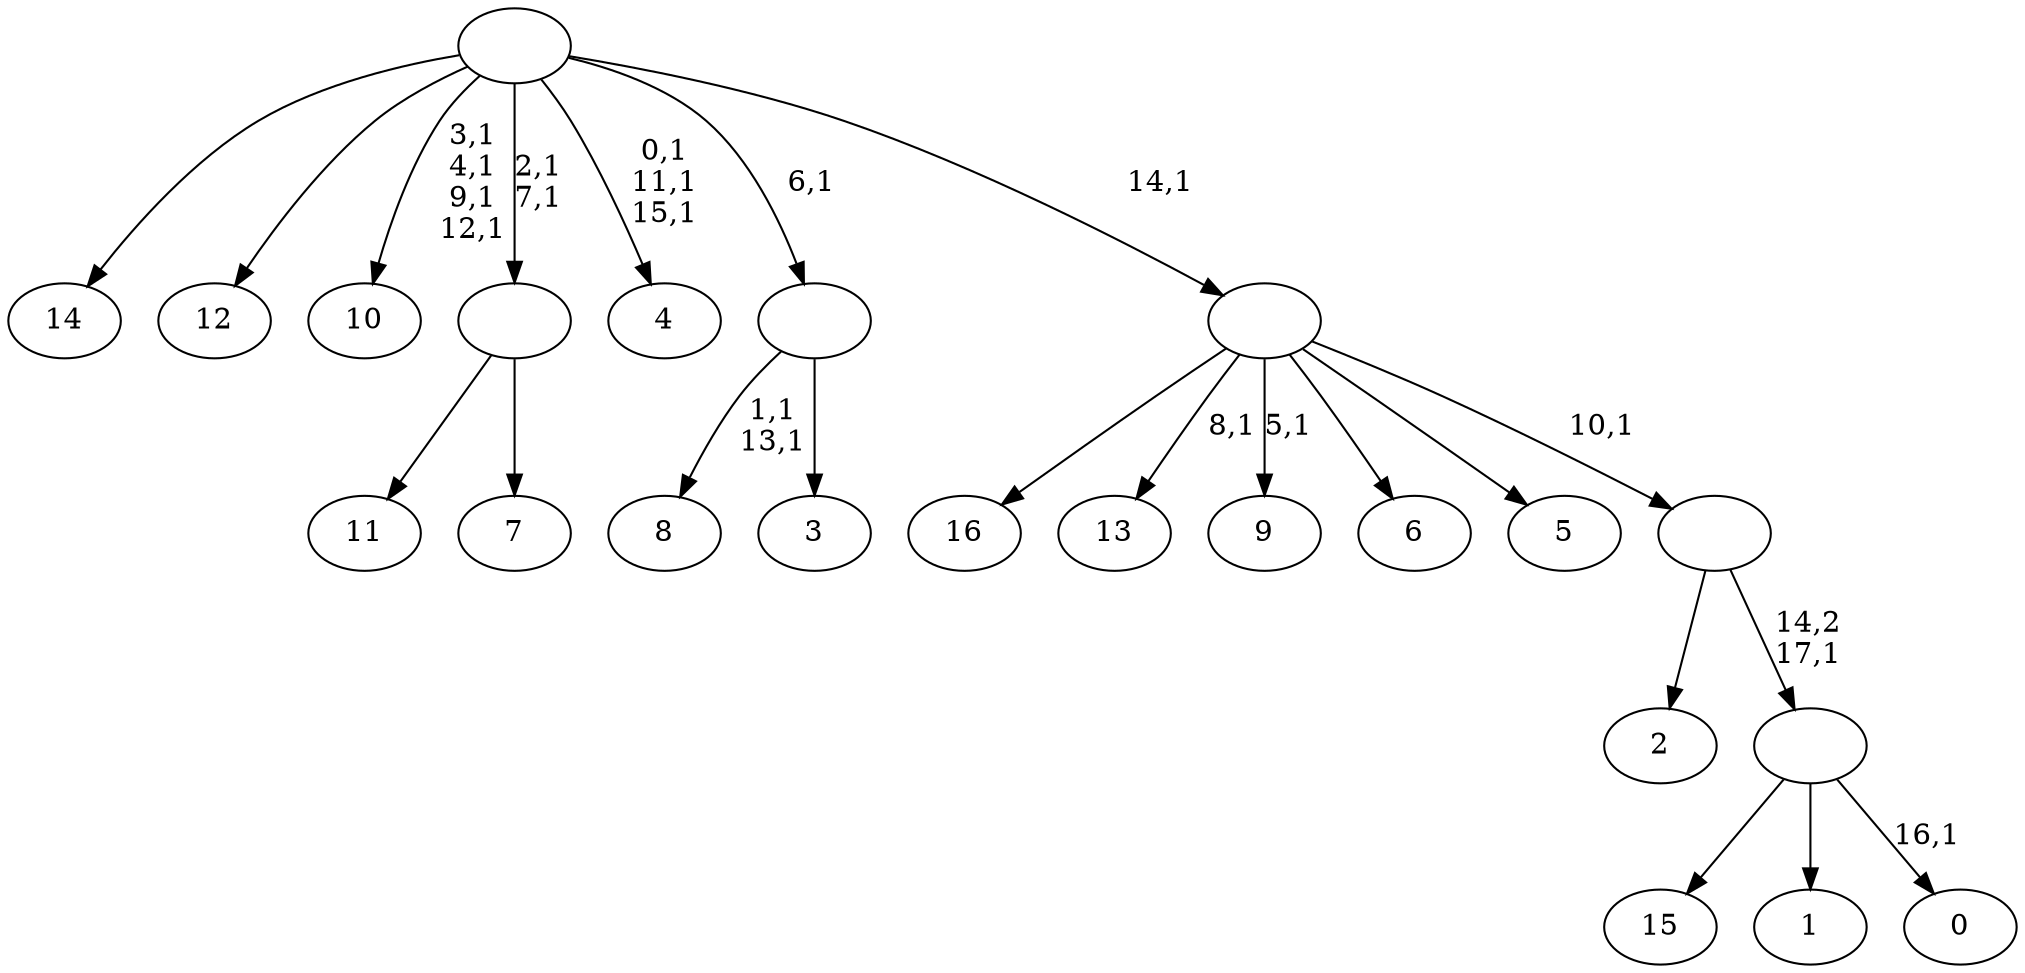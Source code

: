 digraph T {
	35 [label="16"]
	34 [label="15"]
	33 [label="14"]
	32 [label="13"]
	30 [label="12"]
	29 [label="11"]
	28 [label="10"]
	23 [label="9"]
	21 [label="8"]
	18 [label="7"]
	17 [label=""]
	15 [label="6"]
	14 [label="5"]
	13 [label="4"]
	9 [label="3"]
	8 [label=""]
	7 [label="2"]
	6 [label="1"]
	5 [label="0"]
	3 [label=""]
	2 [label=""]
	1 [label=""]
	0 [label=""]
	17 -> 29 [label=""]
	17 -> 18 [label=""]
	8 -> 21 [label="1,1\n13,1"]
	8 -> 9 [label=""]
	3 -> 5 [label="16,1"]
	3 -> 34 [label=""]
	3 -> 6 [label=""]
	2 -> 7 [label=""]
	2 -> 3 [label="14,2\n17,1"]
	1 -> 23 [label="5,1"]
	1 -> 32 [label="8,1"]
	1 -> 35 [label=""]
	1 -> 15 [label=""]
	1 -> 14 [label=""]
	1 -> 2 [label="10,1"]
	0 -> 13 [label="0,1\n11,1\n15,1"]
	0 -> 17 [label="2,1\n7,1"]
	0 -> 28 [label="3,1\n4,1\n9,1\n12,1"]
	0 -> 33 [label=""]
	0 -> 30 [label=""]
	0 -> 8 [label="6,1"]
	0 -> 1 [label="14,1"]
}
